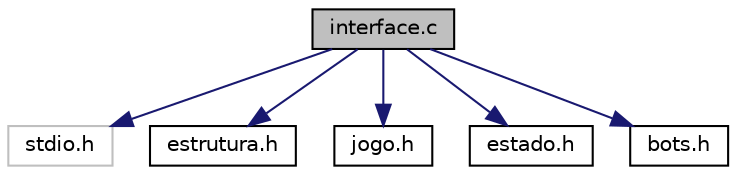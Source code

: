 digraph "interface.c"
{
  edge [fontname="Helvetica",fontsize="10",labelfontname="Helvetica",labelfontsize="10"];
  node [fontname="Helvetica",fontsize="10",shape=record];
  Node1 [label="interface.c",height=0.2,width=0.4,color="black", fillcolor="grey75", style="filled" fontcolor="black"];
  Node1 -> Node2 [color="midnightblue",fontsize="10",style="solid",fontname="Helvetica"];
  Node2 [label="stdio.h",height=0.2,width=0.4,color="grey75", fillcolor="white", style="filled"];
  Node1 -> Node3 [color="midnightblue",fontsize="10",style="solid",fontname="Helvetica"];
  Node3 [label="estrutura.h",height=0.2,width=0.4,color="black", fillcolor="white", style="filled",URL="$estrutura_8h.html"];
  Node1 -> Node4 [color="midnightblue",fontsize="10",style="solid",fontname="Helvetica"];
  Node4 [label="jogo.h",height=0.2,width=0.4,color="black", fillcolor="white", style="filled",URL="$jogo_8h.html"];
  Node1 -> Node5 [color="midnightblue",fontsize="10",style="solid",fontname="Helvetica"];
  Node5 [label="estado.h",height=0.2,width=0.4,color="black", fillcolor="white", style="filled",URL="$estado_8h.html"];
  Node1 -> Node6 [color="midnightblue",fontsize="10",style="solid",fontname="Helvetica"];
  Node6 [label="bots.h",height=0.2,width=0.4,color="black", fillcolor="white", style="filled",URL="$bots_8h.html"];
}
